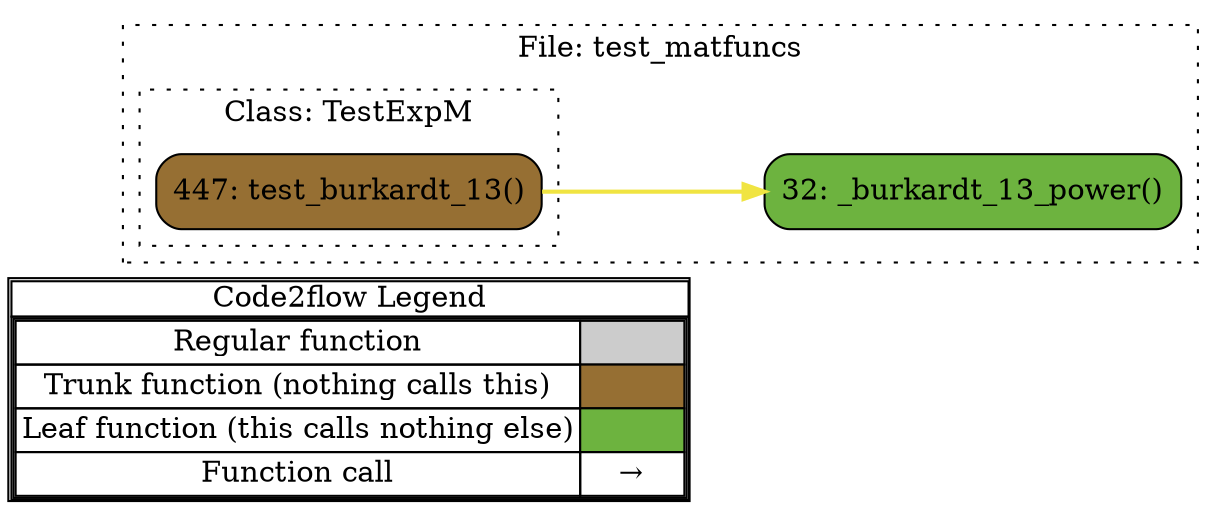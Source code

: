 digraph G {
concentrate=true;
splines="ortho";
rankdir="LR";
subgraph legend{
    rank = min;
    label = "legend";
    Legend [shape=none, margin=0, label = <
        <table cellspacing="0" cellpadding="0" border="1"><tr><td>Code2flow Legend</td></tr><tr><td>
        <table cellspacing="0">
        <tr><td>Regular function</td><td width="50px" bgcolor='#cccccc'></td></tr>
        <tr><td>Trunk function (nothing calls this)</td><td bgcolor='#966F33'></td></tr>
        <tr><td>Leaf function (this calls nothing else)</td><td bgcolor='#6db33f'></td></tr>
        <tr><td>Function call</td><td><font color='black'>&#8594;</font></td></tr>
        </table></td></tr></table>
        >];
}node_56ef4394 [label="447: test_burkardt_13()" name="test_matfuncs::TestExpM.test_burkardt_13" shape="rect" style="rounded,filled" fillcolor="#966F33" ];
node_a501992b [label="32: _burkardt_13_power()" name="test_matfuncs::_burkardt_13_power" shape="rect" style="rounded,filled" fillcolor="#6db33f" ];
node_56ef4394 -> node_a501992b [color="#F0E442" penwidth="2"];
node_56ef4394 -> node_a501992b [color="#F0E442" penwidth="2"];
node_56ef4394 -> node_a501992b [color="#F0E442" penwidth="2"];
subgraph cluster_d828f1a7 {
    node_a501992b;
    label="File: test_matfuncs";
    name="test_matfuncs";
    style="filled";
    graph[style=dotted];
    subgraph cluster_89d9afd9 {
        node_56ef4394;
        label="Class: TestExpM";
        name="TestExpM";
        style="filled";
        graph[style=dotted];
    };
};
}
